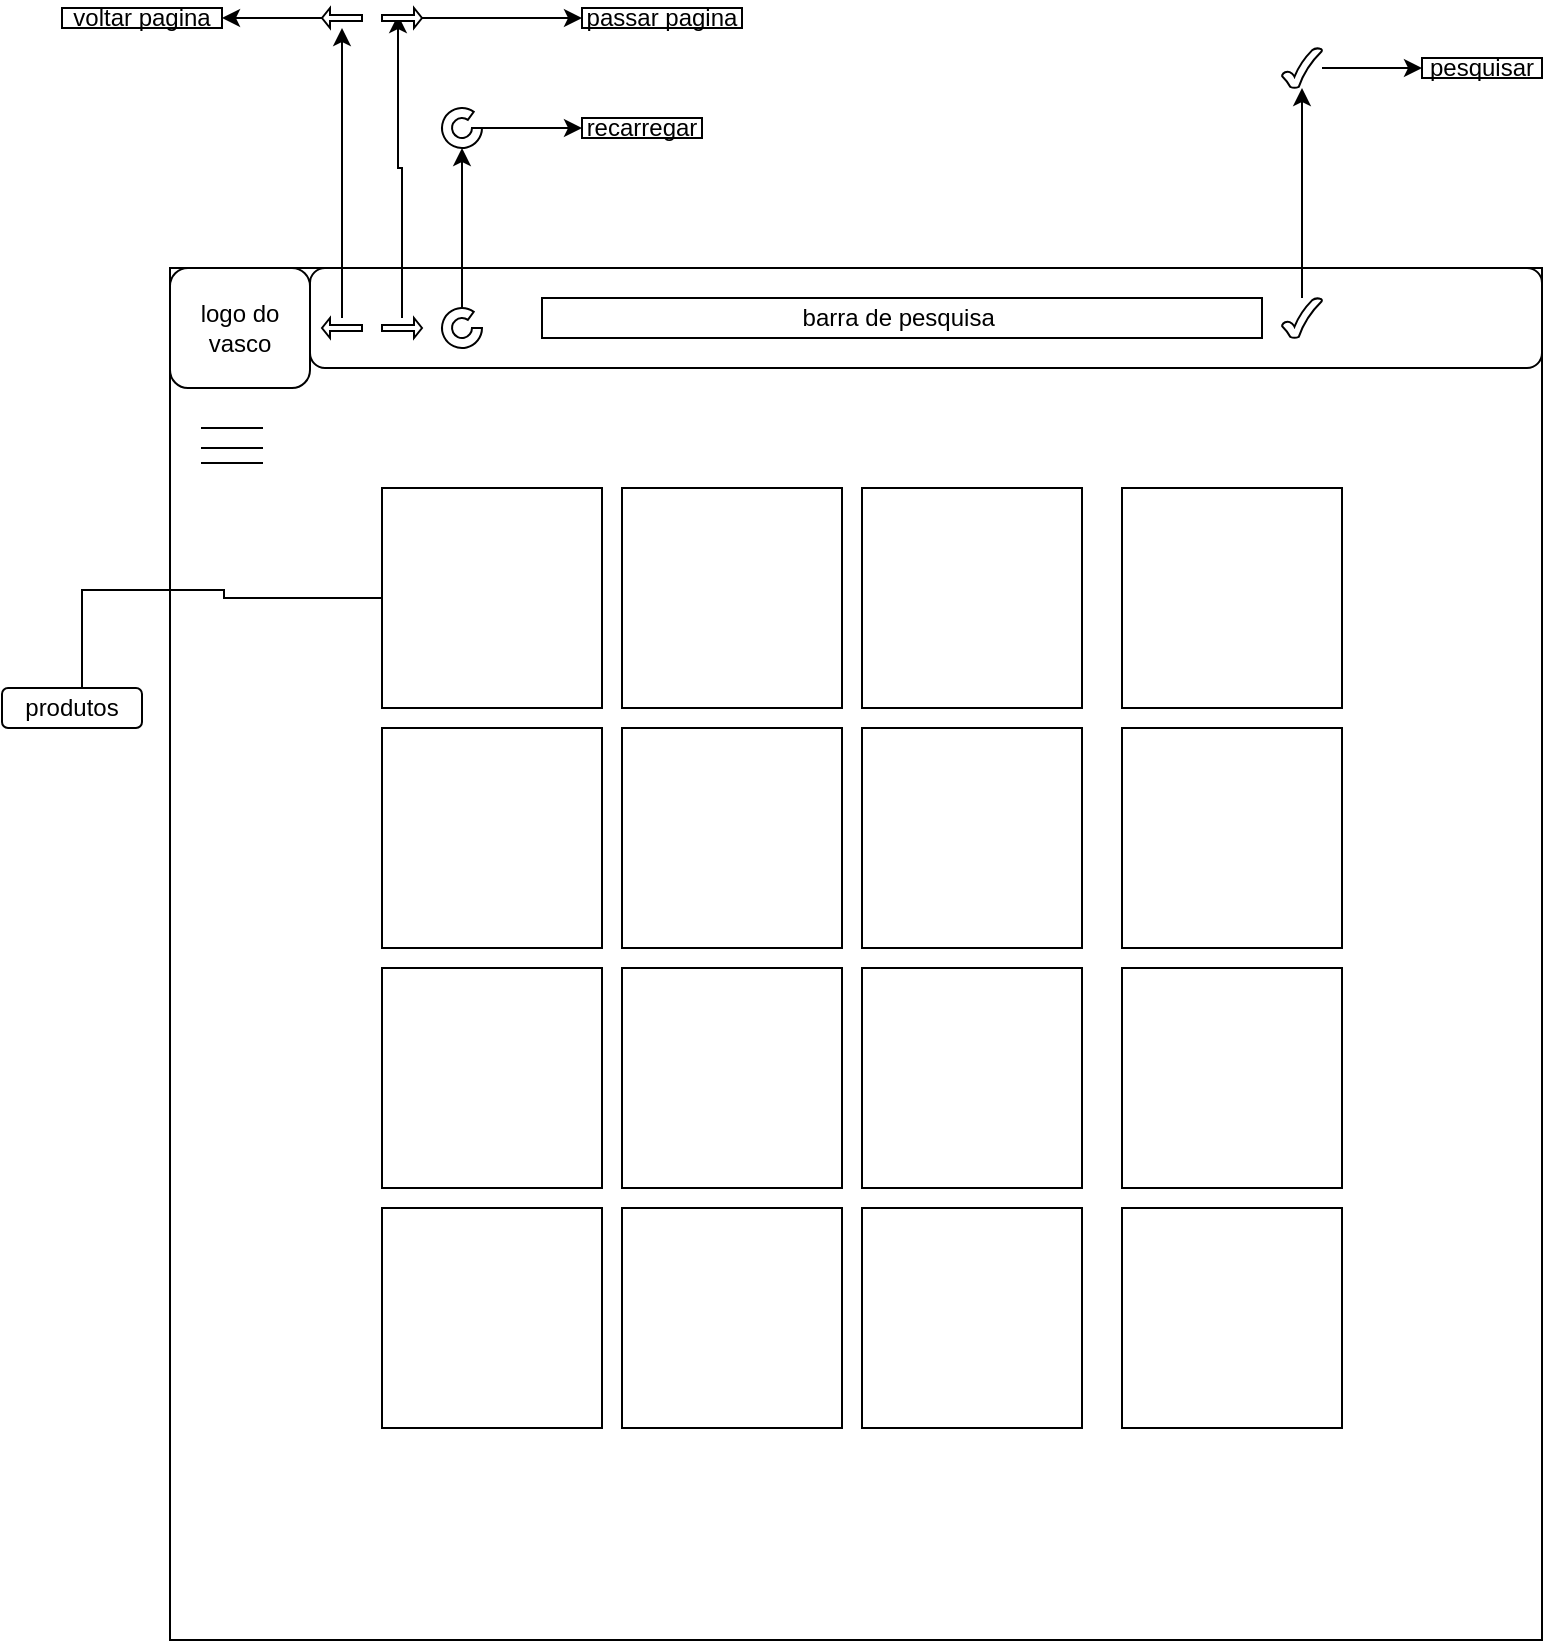<mxfile version="21.6.8" type="device">
  <diagram name="Página-1" id="c5r3iO6vtlDBNDS-ZvoM">
    <mxGraphModel dx="2261" dy="782" grid="1" gridSize="10" guides="1" tooltips="1" connect="1" arrows="1" fold="1" page="1" pageScale="1" pageWidth="827" pageHeight="1169" math="0" shadow="0">
      <root>
        <mxCell id="0" />
        <mxCell id="1" parent="0" />
        <mxCell id="xfA_MNK6-C-zi2R0y4UE-34" value="" style="whiteSpace=wrap;html=1;aspect=fixed;" vertex="1" parent="1">
          <mxGeometry x="74" y="160" width="686" height="686" as="geometry" />
        </mxCell>
        <mxCell id="xfA_MNK6-C-zi2R0y4UE-2" value="logo do vasco&lt;br&gt;" style="rounded=1;whiteSpace=wrap;html=1;" vertex="1" parent="1">
          <mxGeometry x="74" y="160" width="70" height="60" as="geometry" />
        </mxCell>
        <mxCell id="xfA_MNK6-C-zi2R0y4UE-3" value="" style="rounded=1;whiteSpace=wrap;html=1;" vertex="1" parent="1">
          <mxGeometry x="144" y="160" width="616" height="50" as="geometry" />
        </mxCell>
        <mxCell id="xfA_MNK6-C-zi2R0y4UE-4" value="barra de pesquisa&amp;nbsp;" style="rounded=0;whiteSpace=wrap;html=1;" vertex="1" parent="1">
          <mxGeometry x="260" y="175" width="360" height="20" as="geometry" />
        </mxCell>
        <mxCell id="xfA_MNK6-C-zi2R0y4UE-14" style="edgeStyle=orthogonalEdgeStyle;rounded=0;orthogonalLoop=1;jettySize=auto;html=1;entryX=0;entryY=0;entryDx=8;entryDy=3.5;entryPerimeter=0;" edge="1" parent="1" source="xfA_MNK6-C-zi2R0y4UE-7" target="xfA_MNK6-C-zi2R0y4UE-9">
          <mxGeometry relative="1" as="geometry">
            <mxPoint x="190" y="50" as="targetPoint" />
            <Array as="points">
              <mxPoint x="190" y="110" />
              <mxPoint x="188" y="110" />
            </Array>
          </mxGeometry>
        </mxCell>
        <mxCell id="xfA_MNK6-C-zi2R0y4UE-7" value="" style="shape=singleArrow;direction=west;whiteSpace=wrap;html=1;rotation=-180;" vertex="1" parent="1">
          <mxGeometry x="180" y="185" width="20" height="10" as="geometry" />
        </mxCell>
        <mxCell id="xfA_MNK6-C-zi2R0y4UE-8" value="" style="shape=singleArrow;direction=west;whiteSpace=wrap;html=1;" vertex="1" parent="1">
          <mxGeometry x="150" y="185" width="20" height="10" as="geometry" />
        </mxCell>
        <mxCell id="xfA_MNK6-C-zi2R0y4UE-12" value="" style="edgeStyle=orthogonalEdgeStyle;rounded=0;orthogonalLoop=1;jettySize=auto;html=1;" edge="1" parent="1" source="xfA_MNK6-C-zi2R0y4UE-8" target="xfA_MNK6-C-zi2R0y4UE-5">
          <mxGeometry relative="1" as="geometry">
            <mxPoint x="160" y="40" as="targetPoint" />
            <mxPoint x="160" y="185" as="sourcePoint" />
            <Array as="points">
              <mxPoint x="160" y="80" />
              <mxPoint x="160" y="80" />
            </Array>
          </mxGeometry>
        </mxCell>
        <mxCell id="xfA_MNK6-C-zi2R0y4UE-20" style="edgeStyle=orthogonalEdgeStyle;rounded=0;orthogonalLoop=1;jettySize=auto;html=1;" edge="1" parent="1" source="xfA_MNK6-C-zi2R0y4UE-5">
          <mxGeometry relative="1" as="geometry">
            <mxPoint x="100" y="35" as="targetPoint" />
          </mxGeometry>
        </mxCell>
        <mxCell id="xfA_MNK6-C-zi2R0y4UE-5" value="" style="shape=singleArrow;direction=west;whiteSpace=wrap;html=1;" vertex="1" parent="1">
          <mxGeometry x="150" y="30" width="20" height="10" as="geometry" />
        </mxCell>
        <mxCell id="xfA_MNK6-C-zi2R0y4UE-19" style="edgeStyle=orthogonalEdgeStyle;rounded=0;orthogonalLoop=1;jettySize=auto;html=1;" edge="1" parent="1" source="xfA_MNK6-C-zi2R0y4UE-9">
          <mxGeometry relative="1" as="geometry">
            <mxPoint x="280" y="35" as="targetPoint" />
          </mxGeometry>
        </mxCell>
        <mxCell id="xfA_MNK6-C-zi2R0y4UE-9" value="" style="shape=singleArrow;direction=west;whiteSpace=wrap;html=1;rotation=-180;" vertex="1" parent="1">
          <mxGeometry x="180" y="30" width="20" height="10" as="geometry" />
        </mxCell>
        <mxCell id="xfA_MNK6-C-zi2R0y4UE-16" style="edgeStyle=orthogonalEdgeStyle;rounded=0;orthogonalLoop=1;jettySize=auto;html=1;" edge="1" parent="1" source="xfA_MNK6-C-zi2R0y4UE-15">
          <mxGeometry relative="1" as="geometry">
            <mxPoint x="220" y="100" as="targetPoint" />
          </mxGeometry>
        </mxCell>
        <mxCell id="xfA_MNK6-C-zi2R0y4UE-15" value="" style="verticalLabelPosition=bottom;verticalAlign=top;html=1;shape=mxgraph.basic.partConcEllipse;startAngle=0.25;endAngle=0.1;arcWidth=0.5;" vertex="1" parent="1">
          <mxGeometry x="210" y="180" width="20" height="20" as="geometry" />
        </mxCell>
        <mxCell id="xfA_MNK6-C-zi2R0y4UE-18" style="edgeStyle=orthogonalEdgeStyle;rounded=0;orthogonalLoop=1;jettySize=auto;html=1;" edge="1" parent="1" source="xfA_MNK6-C-zi2R0y4UE-17">
          <mxGeometry relative="1" as="geometry">
            <mxPoint x="280" y="90" as="targetPoint" />
          </mxGeometry>
        </mxCell>
        <mxCell id="xfA_MNK6-C-zi2R0y4UE-17" value="" style="verticalLabelPosition=bottom;verticalAlign=top;html=1;shape=mxgraph.basic.partConcEllipse;startAngle=0.25;endAngle=0.1;arcWidth=0.5;" vertex="1" parent="1">
          <mxGeometry x="210" y="80" width="20" height="20" as="geometry" />
        </mxCell>
        <mxCell id="xfA_MNK6-C-zi2R0y4UE-21" value="voltar pagina" style="rounded=0;whiteSpace=wrap;html=1;" vertex="1" parent="1">
          <mxGeometry x="20" y="30" width="80" height="10" as="geometry" />
        </mxCell>
        <mxCell id="xfA_MNK6-C-zi2R0y4UE-22" value="passar pagina" style="rounded=0;whiteSpace=wrap;html=1;" vertex="1" parent="1">
          <mxGeometry x="280" y="30" width="80" height="10" as="geometry" />
        </mxCell>
        <mxCell id="xfA_MNK6-C-zi2R0y4UE-23" value="recarregar" style="rounded=0;whiteSpace=wrap;html=1;" vertex="1" parent="1">
          <mxGeometry x="280" y="85" width="60" height="10" as="geometry" />
        </mxCell>
        <mxCell id="xfA_MNK6-C-zi2R0y4UE-24" value="" style="verticalLabelPosition=bottom;verticalAlign=top;html=1;shape=mxgraph.basic.tick" vertex="1" parent="1">
          <mxGeometry x="630" y="175" width="20" height="20" as="geometry" />
        </mxCell>
        <mxCell id="xfA_MNK6-C-zi2R0y4UE-27" value="" style="edgeStyle=orthogonalEdgeStyle;rounded=0;orthogonalLoop=1;jettySize=auto;html=1;" edge="1" parent="1" source="xfA_MNK6-C-zi2R0y4UE-24" target="xfA_MNK6-C-zi2R0y4UE-26">
          <mxGeometry relative="1" as="geometry">
            <mxPoint x="640" y="80" as="targetPoint" />
            <mxPoint x="640" y="230" as="sourcePoint" />
          </mxGeometry>
        </mxCell>
        <mxCell id="xfA_MNK6-C-zi2R0y4UE-28" style="edgeStyle=orthogonalEdgeStyle;rounded=0;orthogonalLoop=1;jettySize=auto;html=1;" edge="1" parent="1" source="xfA_MNK6-C-zi2R0y4UE-26">
          <mxGeometry relative="1" as="geometry">
            <mxPoint x="700" y="60" as="targetPoint" />
          </mxGeometry>
        </mxCell>
        <mxCell id="xfA_MNK6-C-zi2R0y4UE-26" value="" style="verticalLabelPosition=bottom;verticalAlign=top;html=1;shape=mxgraph.basic.tick" vertex="1" parent="1">
          <mxGeometry x="630" y="50" width="20" height="20" as="geometry" />
        </mxCell>
        <mxCell id="xfA_MNK6-C-zi2R0y4UE-29" value="pesquisar" style="rounded=0;whiteSpace=wrap;html=1;" vertex="1" parent="1">
          <mxGeometry x="700" y="55" width="60" height="10" as="geometry" />
        </mxCell>
        <mxCell id="xfA_MNK6-C-zi2R0y4UE-36" value="" style="whiteSpace=wrap;html=1;aspect=fixed;" vertex="1" parent="1">
          <mxGeometry x="180" y="390" width="110" height="110" as="geometry" />
        </mxCell>
        <mxCell id="xfA_MNK6-C-zi2R0y4UE-37" value="" style="whiteSpace=wrap;html=1;aspect=fixed;" vertex="1" parent="1">
          <mxGeometry x="180" y="510" width="110" height="110" as="geometry" />
        </mxCell>
        <mxCell id="xfA_MNK6-C-zi2R0y4UE-38" value="" style="whiteSpace=wrap;html=1;aspect=fixed;" vertex="1" parent="1">
          <mxGeometry x="180" y="630" width="110" height="110" as="geometry" />
        </mxCell>
        <mxCell id="xfA_MNK6-C-zi2R0y4UE-39" value="" style="whiteSpace=wrap;html=1;aspect=fixed;" vertex="1" parent="1">
          <mxGeometry x="300" y="270" width="110" height="110" as="geometry" />
        </mxCell>
        <mxCell id="xfA_MNK6-C-zi2R0y4UE-40" value="" style="whiteSpace=wrap;html=1;aspect=fixed;" vertex="1" parent="1">
          <mxGeometry x="300" y="390" width="110" height="110" as="geometry" />
        </mxCell>
        <mxCell id="xfA_MNK6-C-zi2R0y4UE-41" value="" style="whiteSpace=wrap;html=1;aspect=fixed;" vertex="1" parent="1">
          <mxGeometry x="300" y="510" width="110" height="110" as="geometry" />
        </mxCell>
        <mxCell id="xfA_MNK6-C-zi2R0y4UE-42" value="" style="whiteSpace=wrap;html=1;aspect=fixed;" vertex="1" parent="1">
          <mxGeometry x="300" y="630" width="110" height="110" as="geometry" />
        </mxCell>
        <mxCell id="xfA_MNK6-C-zi2R0y4UE-43" value="" style="whiteSpace=wrap;html=1;aspect=fixed;" vertex="1" parent="1">
          <mxGeometry x="420" y="630" width="110" height="110" as="geometry" />
        </mxCell>
        <mxCell id="xfA_MNK6-C-zi2R0y4UE-44" value="" style="whiteSpace=wrap;html=1;aspect=fixed;" vertex="1" parent="1">
          <mxGeometry x="420" y="510" width="110" height="110" as="geometry" />
        </mxCell>
        <mxCell id="xfA_MNK6-C-zi2R0y4UE-45" value="" style="whiteSpace=wrap;html=1;aspect=fixed;" vertex="1" parent="1">
          <mxGeometry x="420" y="390" width="110" height="110" as="geometry" />
        </mxCell>
        <mxCell id="xfA_MNK6-C-zi2R0y4UE-46" value="" style="whiteSpace=wrap;html=1;aspect=fixed;" vertex="1" parent="1">
          <mxGeometry x="420" y="270" width="110" height="110" as="geometry" />
        </mxCell>
        <mxCell id="xfA_MNK6-C-zi2R0y4UE-47" value="" style="whiteSpace=wrap;html=1;aspect=fixed;" vertex="1" parent="1">
          <mxGeometry x="550" y="270" width="110" height="110" as="geometry" />
        </mxCell>
        <mxCell id="xfA_MNK6-C-zi2R0y4UE-48" value="" style="whiteSpace=wrap;html=1;aspect=fixed;" vertex="1" parent="1">
          <mxGeometry x="550" y="390" width="110" height="110" as="geometry" />
        </mxCell>
        <mxCell id="xfA_MNK6-C-zi2R0y4UE-49" value="" style="whiteSpace=wrap;html=1;aspect=fixed;" vertex="1" parent="1">
          <mxGeometry x="550" y="510" width="110" height="110" as="geometry" />
        </mxCell>
        <mxCell id="xfA_MNK6-C-zi2R0y4UE-50" value="" style="whiteSpace=wrap;html=1;aspect=fixed;" vertex="1" parent="1">
          <mxGeometry x="550" y="630" width="110" height="110" as="geometry" />
        </mxCell>
        <mxCell id="xfA_MNK6-C-zi2R0y4UE-54" style="edgeStyle=orthogonalEdgeStyle;rounded=0;orthogonalLoop=1;jettySize=auto;html=1;" edge="1" parent="1" source="xfA_MNK6-C-zi2R0y4UE-53">
          <mxGeometry relative="1" as="geometry">
            <mxPoint x="30" y="390" as="targetPoint" />
            <Array as="points">
              <mxPoint x="101" y="325" />
              <mxPoint x="101" y="321" />
              <mxPoint x="30" y="321" />
            </Array>
          </mxGeometry>
        </mxCell>
        <mxCell id="xfA_MNK6-C-zi2R0y4UE-53" value="" style="whiteSpace=wrap;html=1;aspect=fixed;" vertex="1" parent="1">
          <mxGeometry x="180" y="270" width="110" height="110" as="geometry" />
        </mxCell>
        <mxCell id="xfA_MNK6-C-zi2R0y4UE-55" value="produtos" style="rounded=1;whiteSpace=wrap;html=1;" vertex="1" parent="1">
          <mxGeometry x="-10" y="370" width="70" height="20" as="geometry" />
        </mxCell>
        <mxCell id="xfA_MNK6-C-zi2R0y4UE-63" value="" style="shape=partialRectangle;whiteSpace=wrap;html=1;right=0;top=0;bottom=0;fillColor=none;routingCenterX=-0.5;rotation=90;" vertex="1" parent="1">
          <mxGeometry x="87.5" y="260" width="35" height="30" as="geometry" />
        </mxCell>
        <mxCell id="xfA_MNK6-C-zi2R0y4UE-64" value="" style="shape=partialRectangle;whiteSpace=wrap;html=1;top=0;bottom=0;fillColor=none;rotation=90;" vertex="1" parent="1">
          <mxGeometry x="100" y="230" width="10" height="30" as="geometry" />
        </mxCell>
      </root>
    </mxGraphModel>
  </diagram>
</mxfile>
